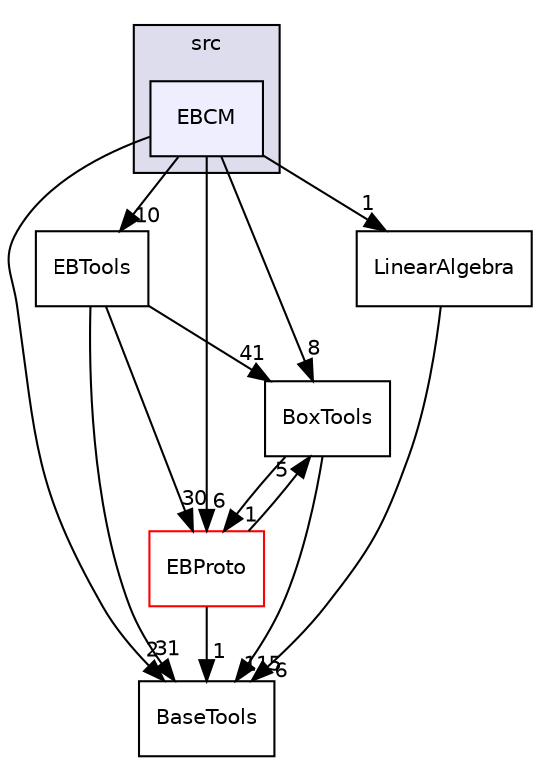 digraph "EBCM" {
  compound=true
  node [ fontsize="10", fontname="Helvetica"];
  edge [ labelfontsize="10", labelfontname="Helvetica"];
  subgraph clusterdir_68267d1309a1af8e8297ef4c3efbcdba {
    graph [ bgcolor="#ddddee", pencolor="black", label="src" fontname="Helvetica", fontsize="10", URL="dir_68267d1309a1af8e8297ef4c3efbcdba.html"]
  dir_d33b03cbc9ad2fc772293f336f88f830 [shape=box, label="EBCM", style="filled", fillcolor="#eeeeff", pencolor="black", URL="dir_d33b03cbc9ad2fc772293f336f88f830.html"];
  }
  dir_fed316ab17bc95342959389c6cfba126 [shape=box label="BoxTools" URL="dir_fed316ab17bc95342959389c6cfba126.html"];
  dir_8770f64541b318d49b694ffa097d90bc [shape=box label="BaseTools" URL="dir_8770f64541b318d49b694ffa097d90bc.html"];
  dir_469d873b4af5632be2aecfd4f0436963 [shape=box label="EBTools" URL="dir_469d873b4af5632be2aecfd4f0436963.html"];
  dir_e1cc3c6079e57895d94835e7dbcaa9b5 [shape=box label="EBProto" fillcolor="white" style="filled" color="red" URL="dir_e1cc3c6079e57895d94835e7dbcaa9b5.html"];
  dir_c94985346abed7ff4a0fc6d539290e1f [shape=box label="LinearAlgebra" URL="dir_c94985346abed7ff4a0fc6d539290e1f.html"];
  dir_d33b03cbc9ad2fc772293f336f88f830->dir_fed316ab17bc95342959389c6cfba126 [headlabel="8", labeldistance=1.5 headhref="dir_000005_000002.html"];
  dir_d33b03cbc9ad2fc772293f336f88f830->dir_8770f64541b318d49b694ffa097d90bc [headlabel="2", labeldistance=1.5 headhref="dir_000005_000003.html"];
  dir_d33b03cbc9ad2fc772293f336f88f830->dir_469d873b4af5632be2aecfd4f0436963 [headlabel="10", labeldistance=1.5 headhref="dir_000005_000004.html"];
  dir_d33b03cbc9ad2fc772293f336f88f830->dir_e1cc3c6079e57895d94835e7dbcaa9b5 [headlabel="6", labeldistance=1.5 headhref="dir_000005_000007.html"];
  dir_d33b03cbc9ad2fc772293f336f88f830->dir_c94985346abed7ff4a0fc6d539290e1f [headlabel="1", labeldistance=1.5 headhref="dir_000005_000006.html"];
  dir_fed316ab17bc95342959389c6cfba126->dir_8770f64541b318d49b694ffa097d90bc [headlabel="115", labeldistance=1.5 headhref="dir_000002_000003.html"];
  dir_fed316ab17bc95342959389c6cfba126->dir_e1cc3c6079e57895d94835e7dbcaa9b5 [headlabel="1", labeldistance=1.5 headhref="dir_000002_000007.html"];
  dir_469d873b4af5632be2aecfd4f0436963->dir_fed316ab17bc95342959389c6cfba126 [headlabel="41", labeldistance=1.5 headhref="dir_000004_000002.html"];
  dir_469d873b4af5632be2aecfd4f0436963->dir_8770f64541b318d49b694ffa097d90bc [headlabel="31", labeldistance=1.5 headhref="dir_000004_000003.html"];
  dir_469d873b4af5632be2aecfd4f0436963->dir_e1cc3c6079e57895d94835e7dbcaa9b5 [headlabel="30", labeldistance=1.5 headhref="dir_000004_000007.html"];
  dir_e1cc3c6079e57895d94835e7dbcaa9b5->dir_fed316ab17bc95342959389c6cfba126 [headlabel="5", labeldistance=1.5 headhref="dir_000007_000002.html"];
  dir_e1cc3c6079e57895d94835e7dbcaa9b5->dir_8770f64541b318d49b694ffa097d90bc [headlabel="1", labeldistance=1.5 headhref="dir_000007_000003.html"];
  dir_c94985346abed7ff4a0fc6d539290e1f->dir_8770f64541b318d49b694ffa097d90bc [headlabel="6", labeldistance=1.5 headhref="dir_000006_000003.html"];
}
